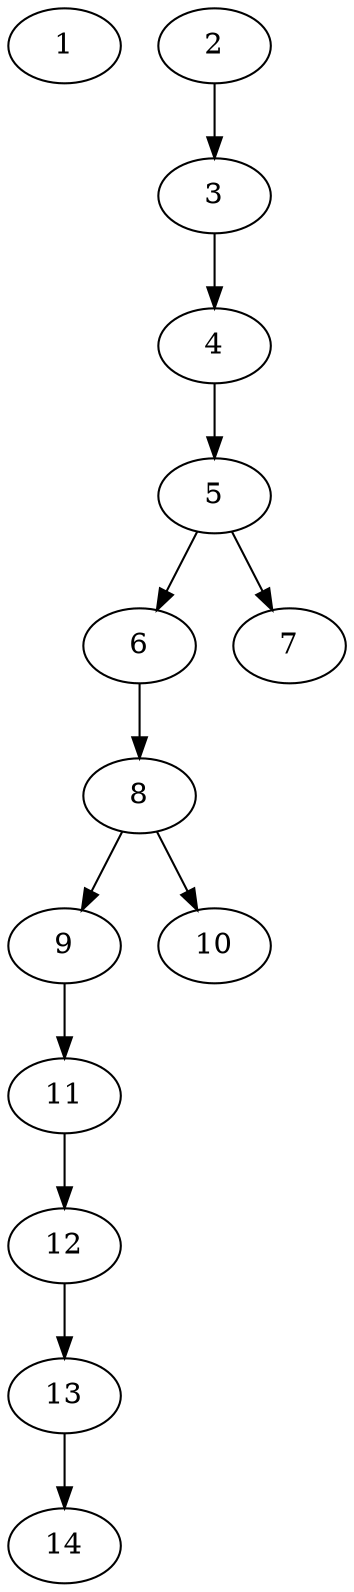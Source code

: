 // DAG (tier=1-easy, mode=data, n=14, ccr=0.340, fat=0.368, density=0.308, regular=0.759, jump=0.065, mindata=1048576, maxdata=8388608)
// DAG automatically generated by daggen at Sun Aug 24 16:33:33 2025
// /home/ermia/Project/Environments/daggen/bin/daggen --dot --ccr 0.340 --fat 0.368 --regular 0.759 --density 0.308 --jump 0.065 --mindata 1048576 --maxdata 8388608 -n 14 
digraph G {
  1 [size="3896324836740106", alpha="0.05", expect_size="1948162418370053"]
  2 [size="122194061260660670464", alpha="0.07", expect_size="61097030630330335232"]
  2 -> 3 [size ="196995687907328"]
  3 [size="146190188330526848", alpha="0.11", expect_size="73095094165263424"]
  3 -> 4 [size ="295781009457152"]
  4 [size="369557609675791269888", alpha="0.17", expect_size="184778804837895634944"]
  4 -> 5 [size ="411981852966912"]
  5 [size="2557687001173119", alpha="0.05", expect_size="1278843500586559"]
  5 -> 6 [size ="44995285352448"]
  5 -> 7 [size ="44995285352448"]
  6 [size="421937844718255488", alpha="0.15", expect_size="210968922359127744"]
  6 -> 8 [size ="157858872164352"]
  7 [size="300905233935411183616", alpha="0.02", expect_size="150452616967705591808"]
  8 [size="248787929771448205312", alpha="0.14", expect_size="124393964885724102656"]
  8 -> 9 [size ="316453223923712"]
  8 -> 10 [size ="316453223923712"]
  9 [size="122800231607420583936", alpha="0.01", expect_size="61400115803710291968"]
  9 -> 11 [size ="197646643888128"]
  10 [size="12282741307351638", alpha="0.07", expect_size="6141370653675819"]
  11 [size="125161927865782208", alpha="0.10", expect_size="62580963932891104"]
  11 -> 12 [size ="295283103629312"]
  12 [size="7884829531930378", alpha="0.14", expect_size="3942414765965189"]
  12 -> 13 [size ="194968371068928"]
  13 [size="83009666153447424000", alpha="0.18", expect_size="41504833076723712000"]
  13 -> 14 [size ="152233102540800"]
  14 [size="346331753898666098688", alpha="0.12", expect_size="173165876949333049344"]
}